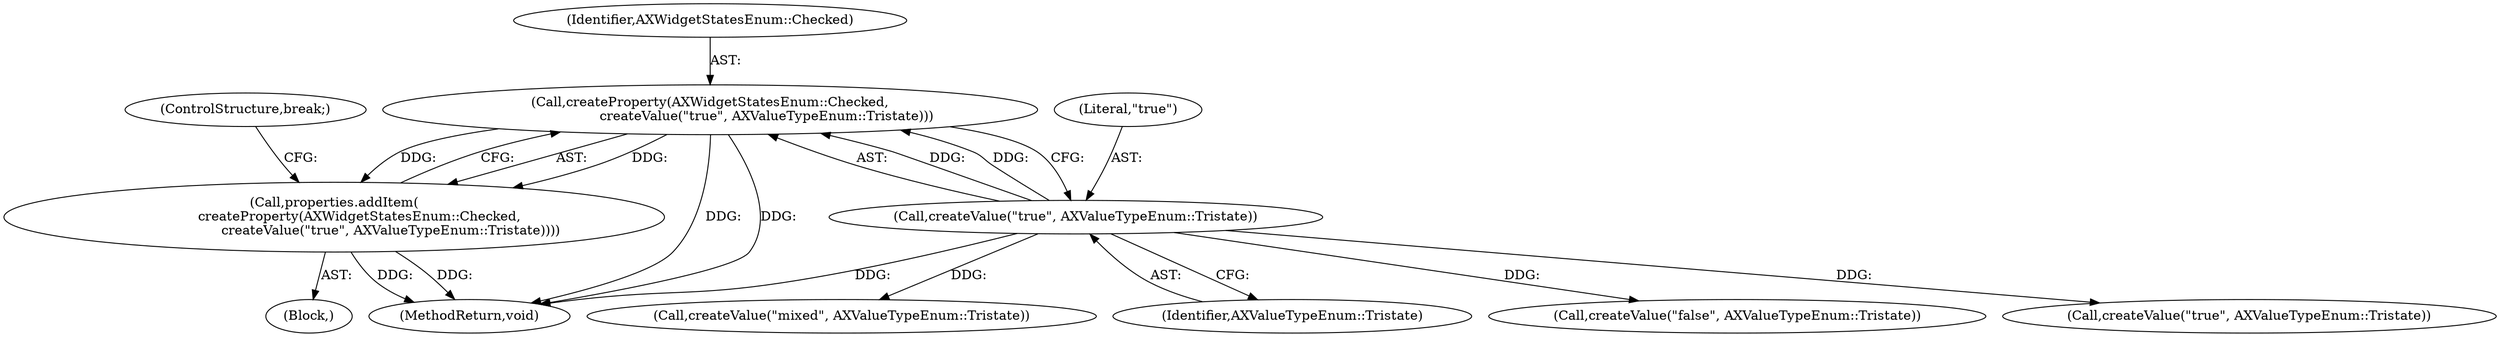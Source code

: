 digraph "0_Chrome_d27468a832d5316884bd02f459cbf493697fd7e1_32@API" {
"1000129" [label="(Call,createProperty(AXWidgetStatesEnum::Checked,\n                           createValue(\"true\", AXValueTypeEnum::Tristate)))"];
"1000131" [label="(Call,createValue(\"true\", AXValueTypeEnum::Tristate))"];
"1000128" [label="(Call,properties.addItem(\n            createProperty(AXWidgetStatesEnum::Checked,\n                           createValue(\"true\", AXValueTypeEnum::Tristate))))"];
"1000129" [label="(Call,createProperty(AXWidgetStatesEnum::Checked,\n                           createValue(\"true\", AXValueTypeEnum::Tristate)))"];
"1000133" [label="(Identifier,AXValueTypeEnum::Tristate)"];
"1000134" [label="(ControlStructure,break;)"];
"1000225" [label="(MethodReturn,void)"];
"1000128" [label="(Call,properties.addItem(\n            createProperty(AXWidgetStatesEnum::Checked,\n                           createValue(\"true\", AXValueTypeEnum::Tristate))))"];
"1000180" [label="(Call,createValue(\"false\", AXValueTypeEnum::Tristate))"];
"1000118" [label="(Block,)"];
"1000204" [label="(Call,createValue(\"true\", AXValueTypeEnum::Tristate))"];
"1000132" [label="(Literal,\"true\")"];
"1000130" [label="(Identifier,AXWidgetStatesEnum::Checked)"];
"1000197" [label="(Call,createValue(\"mixed\", AXValueTypeEnum::Tristate))"];
"1000131" [label="(Call,createValue(\"true\", AXValueTypeEnum::Tristate))"];
"1000129" -> "1000128"  [label="AST: "];
"1000129" -> "1000131"  [label="CFG: "];
"1000130" -> "1000129"  [label="AST: "];
"1000131" -> "1000129"  [label="AST: "];
"1000128" -> "1000129"  [label="CFG: "];
"1000129" -> "1000225"  [label="DDG: "];
"1000129" -> "1000225"  [label="DDG: "];
"1000129" -> "1000128"  [label="DDG: "];
"1000129" -> "1000128"  [label="DDG: "];
"1000131" -> "1000129"  [label="DDG: "];
"1000131" -> "1000129"  [label="DDG: "];
"1000131" -> "1000133"  [label="CFG: "];
"1000132" -> "1000131"  [label="AST: "];
"1000133" -> "1000131"  [label="AST: "];
"1000131" -> "1000225"  [label="DDG: "];
"1000131" -> "1000180"  [label="DDG: "];
"1000131" -> "1000197"  [label="DDG: "];
"1000131" -> "1000204"  [label="DDG: "];
"1000128" -> "1000118"  [label="AST: "];
"1000134" -> "1000128"  [label="CFG: "];
"1000128" -> "1000225"  [label="DDG: "];
"1000128" -> "1000225"  [label="DDG: "];
}

